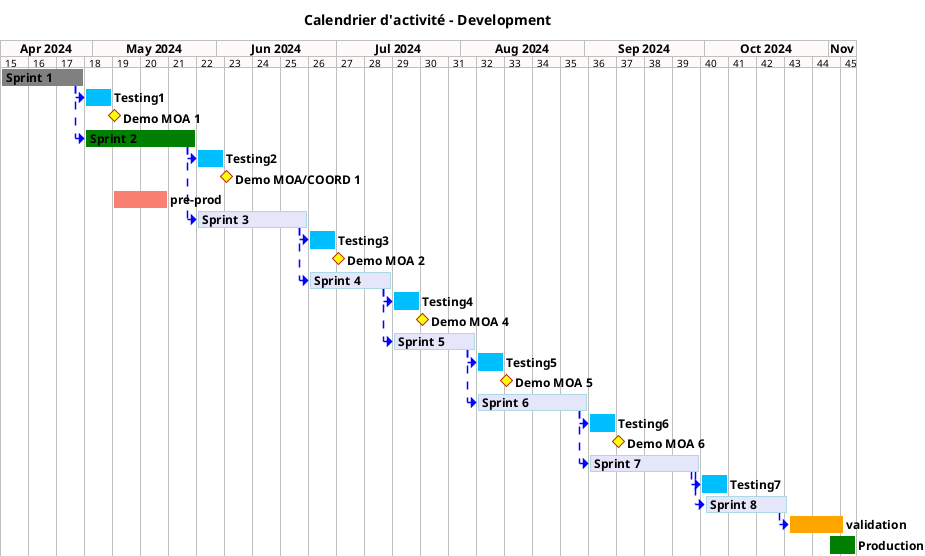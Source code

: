 @startgantt
hide footbox

<style>
ganttDiagram {
    unstartedTask {
        FontName Helvetica
        FontColor Black
        FontSize 12
        FontStyle bold
        BackGroundColor DeepSkyBlue
        LineColor DeepSkyBlue
    }
    task {
        FontName Helvetica
        FontColor Black
        FontSize 12
        FontStyle bold
        BackGroundColor DeepSkyBlue
        LineColor DeepSkyBlue
    }
    milestone {
        FontColor black
        FontSize 12
        FontStyle bold
        BackGroundColor yellow
        LineColor FireBrick
    }
    note {
        FontColor DarkGreen
        FontSize 10
        LineColor OrangeRed
    }
    arrow {
        FontName Helvetica
        FontColor red
        FontSize 18
        FontStyle bold
        BackGroundColor GreenYellow
        LineColor blue
        LineStyle 8.0;13.0
        LineThickness 3.0
    }
    separator {
        BackgroundColor OliveDrab
        LineStyle 8.0;3.0
        LineColor Gray
        LineThickness 1.0
        FontSize 16
        FontStyle bold
        FontColor White
        Margin 5
        Padding 6
    }
    timeline {
        BackgroundColor Snow
    }
    closed {
        BackgroundColor pink
        FontColor red
    }
}
</style>

printscale weekly
projectscale weekly

title Calendrier d'activité - Development

Project starts the 2024/04/08

[Sprint 1] as [TASK1] requires 3 weeks
[TASK1] is colored in grey

[Testing1] requires 1 week
[TASK1]->[Testing1]
[Demo MOA 1] happens 1 day after [Testing1]'s end

[Sprint 2] as [TASK2] requires 4 weeks
[TASK2] is colored in green
[TASK1]->[TASK2]
[Testing2] requires 1 week
[TASK2]->[Testing2]
[Demo MOA/COORD 1] happens 1 day after [Testing2]'s end

[pre-prod] as [PREPROD] requires 2 week and starts the 6th of May 2024
[PREPROD] is colored in salmon

[Sprint 3] as [TASK3] requires 4 weeks
[TASK3] is colored in Lavender/LightBlue
[TASK2]->[TASK3]
[Testing3] requires 1 week
[TASK3]->[Testing3]
[Demo MOA 2] happens 1 day after [Testing3]'s end

[Sprint 4] as [TASK4] requires 3 weeks
[TASK4] is colored in Lavender/LightBlue
[TASK3]->[TASK4]
[Testing4] requires 1 week
[TASK4]->[Testing4]
[Demo MOA 4] happens 1 day after [Testing4]'s end

[Sprint 5] as [TASK5] requires 3 weeks
[TASK5] is colored in Lavender/LightBlue
[TASK4]->[TASK5]
[Testing5] requires 1 week and starts the 5th of August 2024
[TASK5]->[Testing5]
[Demo MOA 5] happens 1 day after [Testing5]'s end

[Sprint 6] as [TASK6] requires 4 weeks and starts the 5th of August 2024
[TASK6] is colored in Lavender/LightBlue
[TASK5]->[TASK6]
[Testing6] requires 1 week
[TASK6]->[Testing6]
[Demo MOA 6] happens 1 day after [Testing6]'s end

[Sprint 7] as [TASK7] requires 4 weeks and starts the 2th of September 2024
[TASK7] is colored in Lavender/LightBlue
[TASK6]->[TASK7]
[TASK7]->[Testing7]
[Testing7] requires 1 week and starts the 22th of September 2024

[Sprint 8] as [TASK8] requires 3 weeks and starts the 1th of October 2024
[TASK8] is colored in Lavender/LightBlue
[TASK7]->[TASK8]



[validation] as [VAL] requires 2 week and starts the 22th of October 2024
[VAL] is colored in orange
[TASK8]->[VAL]

[Production] as [PROD] requires 1 week and starts the 1th of Novembre 2024
[PROD] is colored in green

@endgantt
